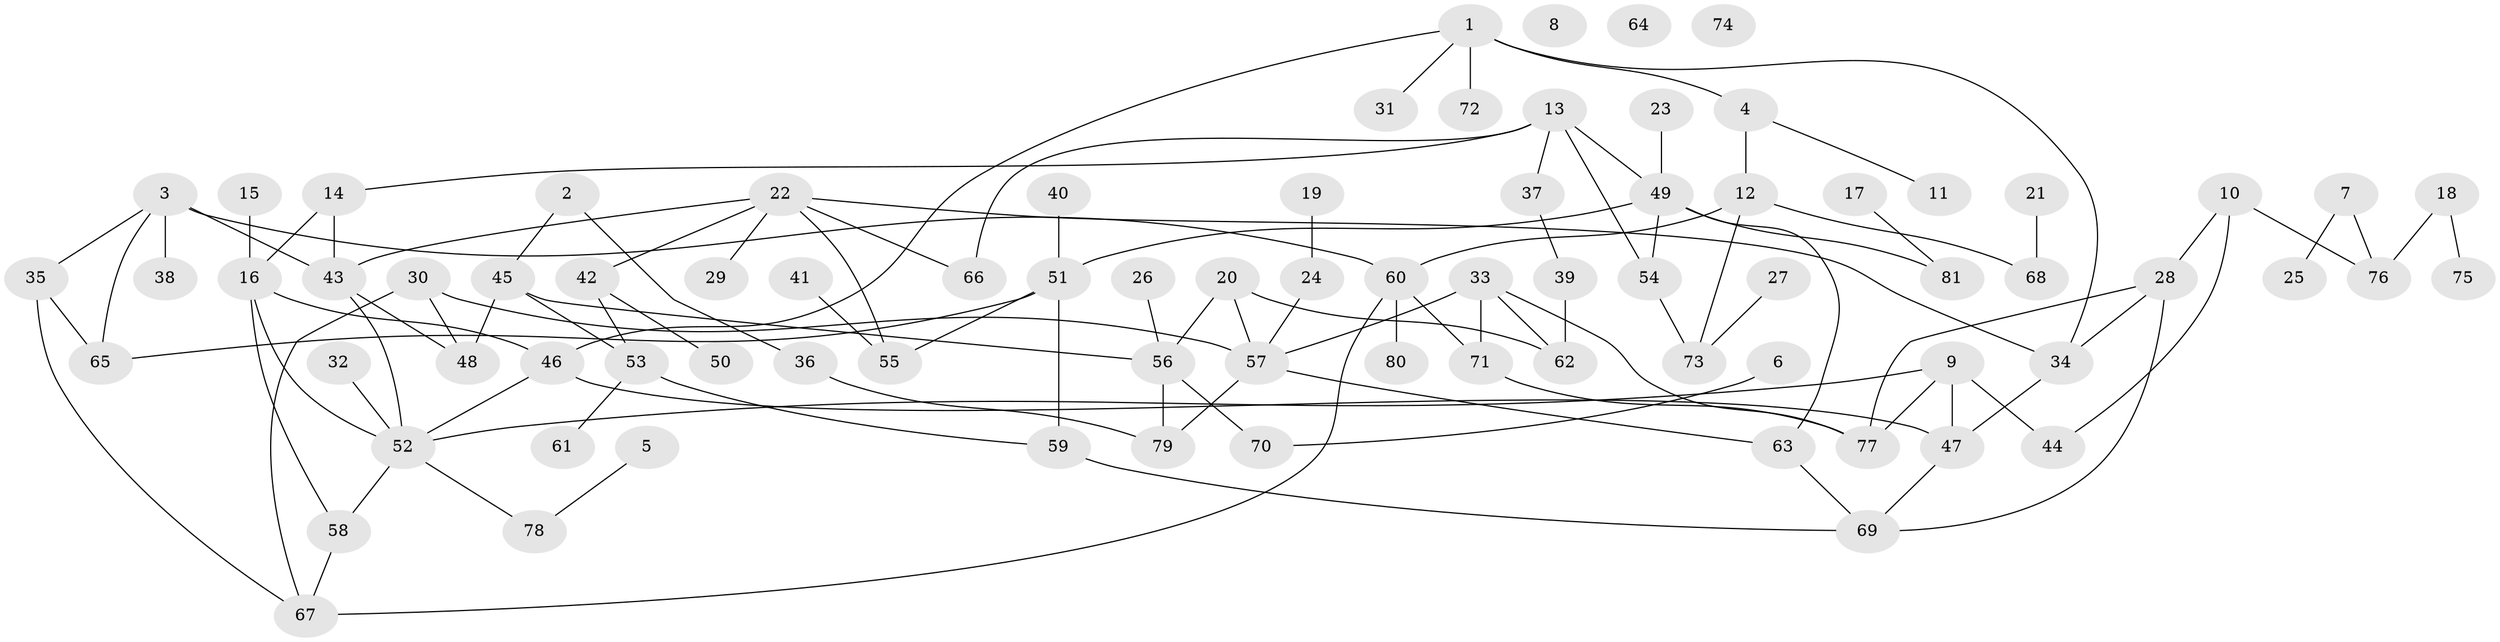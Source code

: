 // coarse degree distribution, {1: 0.23333333333333334, 7: 0.1, 4: 0.1, 3: 0.23333333333333334, 8: 0.03333333333333333, 6: 0.1, 2: 0.16666666666666666, 5: 0.03333333333333333}
// Generated by graph-tools (version 1.1) at 2025/35/03/04/25 23:35:50]
// undirected, 81 vertices, 109 edges
graph export_dot {
  node [color=gray90,style=filled];
  1;
  2;
  3;
  4;
  5;
  6;
  7;
  8;
  9;
  10;
  11;
  12;
  13;
  14;
  15;
  16;
  17;
  18;
  19;
  20;
  21;
  22;
  23;
  24;
  25;
  26;
  27;
  28;
  29;
  30;
  31;
  32;
  33;
  34;
  35;
  36;
  37;
  38;
  39;
  40;
  41;
  42;
  43;
  44;
  45;
  46;
  47;
  48;
  49;
  50;
  51;
  52;
  53;
  54;
  55;
  56;
  57;
  58;
  59;
  60;
  61;
  62;
  63;
  64;
  65;
  66;
  67;
  68;
  69;
  70;
  71;
  72;
  73;
  74;
  75;
  76;
  77;
  78;
  79;
  80;
  81;
  1 -- 4;
  1 -- 31;
  1 -- 34;
  1 -- 46;
  1 -- 72;
  2 -- 36;
  2 -- 45;
  3 -- 35;
  3 -- 38;
  3 -- 43;
  3 -- 60;
  3 -- 65;
  4 -- 11;
  4 -- 12;
  5 -- 78;
  6 -- 70;
  7 -- 25;
  7 -- 76;
  9 -- 44;
  9 -- 47;
  9 -- 52;
  9 -- 77;
  10 -- 28;
  10 -- 44;
  10 -- 76;
  12 -- 60;
  12 -- 68;
  12 -- 73;
  13 -- 14;
  13 -- 37;
  13 -- 49;
  13 -- 54;
  13 -- 66;
  14 -- 16;
  14 -- 43;
  15 -- 16;
  16 -- 46;
  16 -- 52;
  16 -- 58;
  17 -- 81;
  18 -- 75;
  18 -- 76;
  19 -- 24;
  20 -- 56;
  20 -- 57;
  20 -- 62;
  21 -- 68;
  22 -- 29;
  22 -- 34;
  22 -- 42;
  22 -- 43;
  22 -- 55;
  22 -- 66;
  23 -- 49;
  24 -- 57;
  26 -- 56;
  27 -- 73;
  28 -- 34;
  28 -- 69;
  28 -- 77;
  30 -- 48;
  30 -- 57;
  30 -- 67;
  32 -- 52;
  33 -- 57;
  33 -- 62;
  33 -- 71;
  33 -- 77;
  34 -- 47;
  35 -- 65;
  35 -- 67;
  36 -- 79;
  37 -- 39;
  39 -- 62;
  40 -- 51;
  41 -- 55;
  42 -- 50;
  42 -- 53;
  43 -- 48;
  43 -- 52;
  45 -- 48;
  45 -- 53;
  45 -- 56;
  46 -- 47;
  46 -- 52;
  47 -- 69;
  49 -- 51;
  49 -- 54;
  49 -- 63;
  49 -- 81;
  51 -- 55;
  51 -- 59;
  51 -- 65;
  52 -- 58;
  52 -- 78;
  53 -- 59;
  53 -- 61;
  54 -- 73;
  56 -- 70;
  56 -- 79;
  57 -- 63;
  57 -- 79;
  58 -- 67;
  59 -- 69;
  60 -- 67;
  60 -- 71;
  60 -- 80;
  63 -- 69;
  71 -- 77;
}
